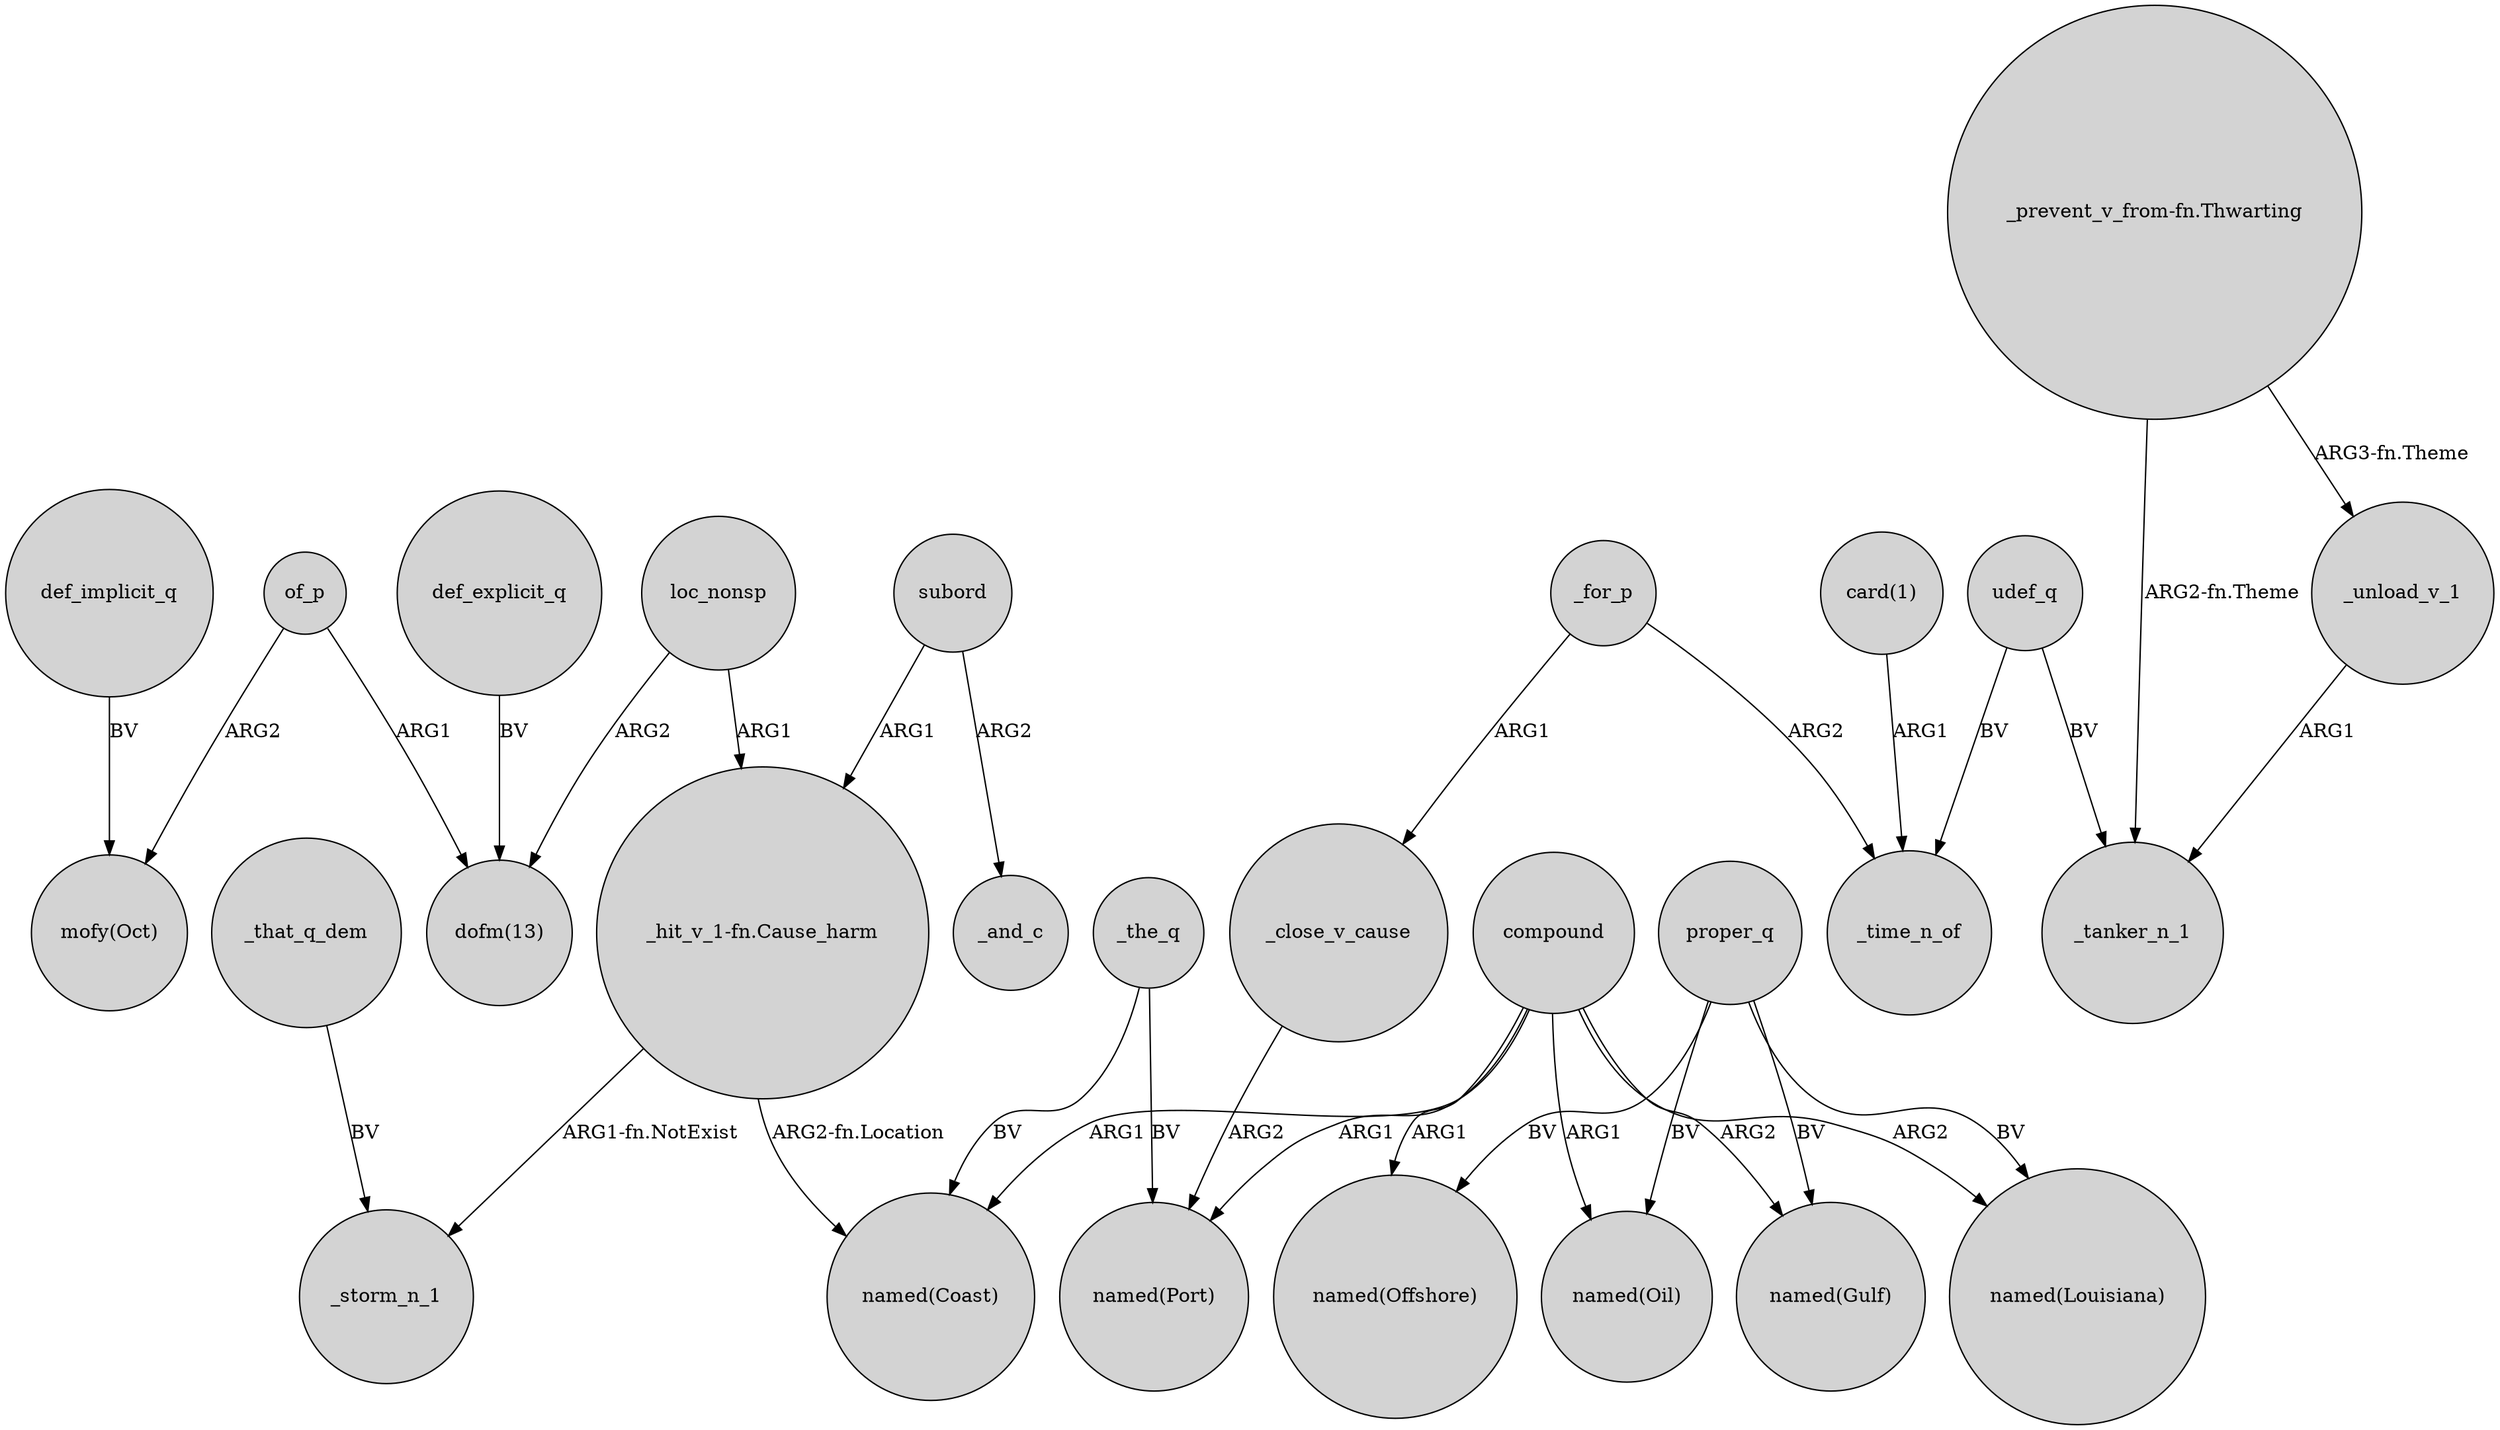 digraph {
	node [shape=circle style=filled]
	of_p -> "dofm(13)" [label=ARG1]
	_that_q_dem -> _storm_n_1 [label=BV]
	_the_q -> "named(Port)" [label=BV]
	_the_q -> "named(Coast)" [label=BV]
	udef_q -> _tanker_n_1 [label=BV]
	def_implicit_q -> "mofy(Oct)" [label=BV]
	compound -> "named(Gulf)" [label=ARG2]
	"card(1)" -> _time_n_of [label=ARG1]
	of_p -> "mofy(Oct)" [label=ARG2]
	compound -> "named(Offshore)" [label=ARG1]
	compound -> "named(Coast)" [label=ARG1]
	_for_p -> _time_n_of [label=ARG2]
	subord -> "_hit_v_1-fn.Cause_harm" [label=ARG1]
	loc_nonsp -> "_hit_v_1-fn.Cause_harm" [label=ARG1]
	proper_q -> "named(Oil)" [label=BV]
	proper_q -> "named(Louisiana)" [label=BV]
	"_hit_v_1-fn.Cause_harm" -> _storm_n_1 [label="ARG1-fn.NotExist"]
	loc_nonsp -> "dofm(13)" [label=ARG2]
	"_prevent_v_from-fn.Thwarting" -> _unload_v_1 [label="ARG3-fn.Theme"]
	udef_q -> _time_n_of [label=BV]
	compound -> "named(Louisiana)" [label=ARG2]
	def_explicit_q -> "dofm(13)" [label=BV]
	proper_q -> "named(Offshore)" [label=BV]
	proper_q -> "named(Gulf)" [label=BV]
	_close_v_cause -> "named(Port)" [label=ARG2]
	_for_p -> _close_v_cause [label=ARG1]
	compound -> "named(Oil)" [label=ARG1]
	"_prevent_v_from-fn.Thwarting" -> _tanker_n_1 [label="ARG2-fn.Theme"]
	subord -> _and_c [label=ARG2]
	"_hit_v_1-fn.Cause_harm" -> "named(Coast)" [label="ARG2-fn.Location"]
	_unload_v_1 -> _tanker_n_1 [label=ARG1]
	compound -> "named(Port)" [label=ARG1]
}
